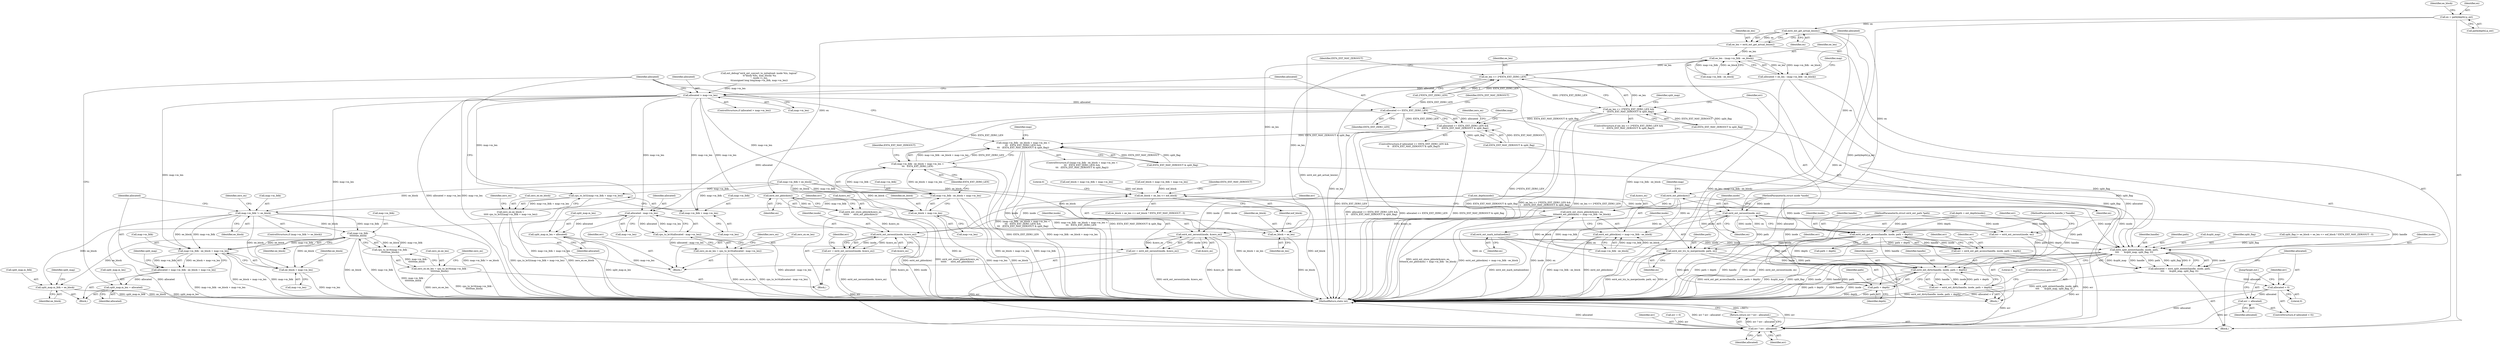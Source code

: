 digraph "0_linux_667eff35a1f56fa74ce98a0c7c29a40adc1ba4e3@array" {
"1000182" [label="(Call,ex = path[depth].p_ext)"];
"1000197" [label="(Call,ext4_ext_get_actual_len(ex))"];
"1000195" [label="(Call,ee_len = ext4_ext_get_actual_len(ex))"];
"1000201" [label="(Call,ee_len - (map->m_lblk - ee_block))"];
"1000199" [label="(Call,allocated = ee_len - (map->m_lblk - ee_block))"];
"1000284" [label="(Call,allocated > map->m_len)"];
"1000292" [label="(Call,allocated <= EXT4_EXT_ZERO_LEN)"];
"1000291" [label="(Call,allocated <= EXT4_EXT_ZERO_LEN &&\n\t\t    (EXT4_EXT_MAY_ZEROOUT & split_flag))"];
"1000355" [label="(Call,(map->m_lblk - ee_block + map->m_len <\n\t\t\t   EXT4_EXT_ZERO_LEN) &&\n\t\t\t   (EXT4_EXT_MAY_ZEROOUT & split_flag))"];
"1000316" [label="(Call,allocated - map->m_len)"];
"1000315" [label="(Call,cpu_to_le16(allocated - map->m_len))"];
"1000311" [label="(Call,zero_ex.ee_len = cpu_to_le16(allocated - map->m_len))"];
"1000348" [label="(Call,split_map.m_len = allocated)"];
"1000449" [label="(Call,err ? err : allocated)"];
"1000448" [label="(Return,return err ? err : allocated;)"];
"1000356" [label="(Call,map->m_lblk - ee_block + map->m_len <\n\t\t\t   EXT4_EXT_ZERO_LEN)"];
"1000303" [label="(Call,cpu_to_le32(map->m_lblk + map->m_len))"];
"1000299" [label="(Call,zero_ex.ee_block =\n\t\t\t\t\t cpu_to_le32(map->m_lblk + map->m_len))"];
"1000304" [label="(Call,map->m_lblk + map->m_len)"];
"1000357" [label="(Call,map->m_lblk - ee_block + map->m_len)"];
"1000372" [label="(Call,map->m_lblk != ee_block)"];
"1000390" [label="(Call,map->m_lblk -\n\t\t\t\t\t\t\tee_block)"];
"1000389" [label="(Call,cpu_to_le16(map->m_lblk -\n\t\t\t\t\t\t\tee_block))"];
"1000385" [label="(Call,zero_ex.ee_len = cpu_to_le16(map->m_lblk -\n\t\t\t\t\t\t\tee_block))"];
"1000411" [label="(Call,map->m_lblk - ee_block + map->m_len)"];
"1000409" [label="(Call,allocated = map->m_lblk - ee_block + map->m_len)"];
"1000425" [label="(Call,split_map.m_len = allocated)"];
"1000415" [label="(Call,ee_block + map->m_len)"];
"1000420" [label="(Call,split_map.m_lblk = ee_block)"];
"1000361" [label="(Call,ee_block + map->m_len)"];
"1000217" [label="(Call,ee_block + ee_len <= eof_block)"];
"1000218" [label="(Call,ee_block + ee_len)"];
"1000226" [label="(Call,ee_len <= 2*EXT4_EXT_ZERO_LEN)"];
"1000225" [label="(Call,ee_len <= 2*EXT4_EXT_ZERO_LEN &&\n\t    (EXT4_EXT_MAY_ZEROOUT & split_flag))"];
"1000237" [label="(Call,ext4_ext_zeroout(inode, ex))"];
"1000235" [label="(Call,err = ext4_ext_zeroout(inode, ex))"];
"1000245" [label="(Call,ext4_ext_get_access(handle, inode, path + depth))"];
"1000243" [label="(Call,err = ext4_ext_get_access(handle, inode, path + depth))"];
"1000256" [label="(Call,ext4_ext_try_to_merge(inode, path, ex))"];
"1000262" [label="(Call,ext4_ext_dirty(handle, inode, path + depth))"];
"1000260" [label="(Call,err = ext4_ext_dirty(handle, inode, path + depth))"];
"1000265" [label="(Call,path + depth)"];
"1000254" [label="(Call,ext4_ext_mark_initialized(ex))"];
"1000325" [label="(Call,ext4_ext_pblock(ex))"];
"1000321" [label="(Call,ext4_ext_store_pblock(&zero_ex,\n\t\t\t\text4_ext_pblock(ex) + map->m_lblk - ee_block))"];
"1000334" [label="(Call,ext4_ext_zeroout(inode, &zero_ex))"];
"1000332" [label="(Call,err = ext4_ext_zeroout(inode, &zero_ex))"];
"1000432" [label="(Call,ext4_split_extent(handle, inode, path,\n\t\t\t\t       &split_map, split_flag, 0))"];
"1000430" [label="(Call,allocated = ext4_split_extent(handle, inode, path,\n\t\t\t\t       &split_map, split_flag, 0))"];
"1000441" [label="(Call,allocated < 0)"];
"1000444" [label="(Call,err = allocated)"];
"1000324" [label="(Call,ext4_ext_pblock(ex) + map->m_lblk - ee_block)"];
"1000398" [label="(Call,ext4_ext_pblock(ex))"];
"1000395" [label="(Call,ext4_ext_store_pblock(&zero_ex,\n\t\t\t\t\t\t      ext4_ext_pblock(ex)))"];
"1000402" [label="(Call,ext4_ext_zeroout(inode, &zero_ex))"];
"1000400" [label="(Call,err = ext4_ext_zeroout(inode, &zero_ex))"];
"1000325" [label="(Call,ext4_ext_pblock(ex))"];
"1000441" [label="(Call,allocated < 0)"];
"1000411" [label="(Call,map->m_lblk - ee_block + map->m_len)"];
"1000298" [label="(Block,)"];
"1000448" [label="(Return,return err ? err : allocated;)"];
"1000362" [label="(Identifier,ee_block)"];
"1000221" [label="(Identifier,eof_block)"];
"1000227" [label="(Identifier,ee_len)"];
"1000239" [label="(Identifier,ex)"];
"1000303" [label="(Call,cpu_to_le32(map->m_lblk + map->m_len))"];
"1000317" [label="(Identifier,allocated)"];
"1000385" [label="(Call,zero_ex.ee_len = cpu_to_le16(map->m_lblk -\n\t\t\t\t\t\t\tee_block))"];
"1000420" [label="(Call,split_map.m_lblk = ee_block)"];
"1000368" [label="(Identifier,EXT4_EXT_MAY_ZEROOUT)"];
"1000322" [label="(Call,&zero_ex)"];
"1000415" [label="(Call,ee_block + map->m_len)"];
"1000235" [label="(Call,err = ext4_ext_zeroout(inode, ex))"];
"1000209" [label="(Call,map->m_lblk < ee_block)"];
"1000247" [label="(Identifier,inode)"];
"1000339" [label="(Identifier,err)"];
"1000404" [label="(Call,&zero_ex)"];
"1000389" [label="(Call,cpu_to_le16(map->m_lblk -\n\t\t\t\t\t\t\tee_block))"];
"1000182" [label="(Call,ex = path[depth].p_ext)"];
"1000255" [label="(Identifier,ex)"];
"1000190" [label="(Identifier,ee_block)"];
"1000218" [label="(Call,ee_block + ee_len)"];
"1000223" [label="(Literal,0)"];
"1000402" [label="(Call,ext4_ext_zeroout(inode, &zero_ex))"];
"1000445" [label="(Identifier,err)"];
"1000452" [label="(Identifier,allocated)"];
"1000294" [label="(Identifier,EXT4_EXT_ZERO_LEN)"];
"1000321" [label="(Call,ext4_ext_store_pblock(&zero_ex,\n\t\t\t\text4_ext_pblock(ex) + map->m_lblk - ee_block))"];
"1000284" [label="(Call,allocated > map->m_len)"];
"1000394" [label="(Identifier,ee_block)"];
"1000169" [label="(Call,eof_block = map->m_lblk + map->m_len)"];
"1000232" [label="(Identifier,EXT4_EXT_MAY_ZEROOUT)"];
"1000160" [label="(Call,eof_block < map->m_lblk + map->m_len)"];
"1000390" [label="(Call,map->m_lblk -\n\t\t\t\t\t\t\tee_block)"];
"1000263" [label="(Identifier,handle)"];
"1000217" [label="(Call,ee_block + ee_len <= eof_block)"];
"1000260" [label="(Call,err = ext4_ext_dirty(handle, inode, path + depth))"];
"1000315" [label="(Call,cpu_to_le16(allocated - map->m_len))"];
"1000285" [label="(Identifier,allocated)"];
"1000245" [label="(Call,ext4_ext_get_access(handle, inode, path + depth))"];
"1000396" [label="(Call,&zero_ex)"];
"1000262" [label="(Call,ext4_ext_dirty(handle, inode, path + depth))"];
"1000449" [label="(Call,err ? err : allocated)"];
"1000127" [label="(Call,ext_debug(\"ext4_ext_convert_to_initialized: inode %lu, logical\"\n \t\t\"block %llu, max_blocks %u\n\", inode->i_ino,\n\t\t(unsigned long long)map->m_lblk, map->m_len))"];
"1000196" [label="(Identifier,ee_len)"];
"1000261" [label="(Identifier,err)"];
"1000296" [label="(Identifier,EXT4_EXT_MAY_ZEROOUT)"];
"1000225" [label="(Call,ee_len <= 2*EXT4_EXT_ZERO_LEN &&\n\t    (EXT4_EXT_MAY_ZEROOUT & split_flag))"];
"1000376" [label="(Identifier,ee_block)"];
"1000295" [label="(Call,EXT4_EXT_MAY_ZEROOUT & split_flag)"];
"1000195" [label="(Call,ee_len = ext4_ext_get_actual_len(ex))"];
"1000318" [label="(Call,map->m_len)"];
"1000403" [label="(Identifier,inode)"];
"1000237" [label="(Call,ext4_ext_zeroout(inode, ex))"];
"1000359" [label="(Identifier,map)"];
"1000354" [label="(ControlStructure,if ((map->m_lblk - ee_block + map->m_len <\n\t\t\t   EXT4_EXT_ZERO_LEN) &&\n\t\t\t   (EXT4_EXT_MAY_ZEROOUT & split_flag)))"];
"1000203" [label="(Call,map->m_lblk - ee_block)"];
"1000421" [label="(Call,split_map.m_lblk)"];
"1000334" [label="(Call,ext4_ext_zeroout(inode, &zero_ex))"];
"1000377" [label="(Block,)"];
"1000444" [label="(Call,err = allocated)"];
"1000264" [label="(Identifier,inode)"];
"1000256" [label="(Call,ext4_ext_try_to_merge(inode, path, ex))"];
"1000236" [label="(Identifier,err)"];
"1000436" [label="(Call,&split_map)"];
"1000349" [label="(Call,split_map.m_len)"];
"1000202" [label="(Identifier,ee_len)"];
"1000373" [label="(Call,map->m_lblk)"];
"1000109" [label="(MethodParameterIn,struct ext4_ext_path *path)"];
"1000438" [label="(Identifier,split_flag)"];
"1000450" [label="(Identifier,err)"];
"1000258" [label="(Identifier,path)"];
"1000180" [label="(Call,ext_depth(inode))"];
"1000201" [label="(Call,ee_len - (map->m_lblk - ee_block))"];
"1000380" [label="(Identifier,zero_ex)"];
"1000268" [label="(ControlStructure,goto out;)"];
"1000214" [label="(Call,split_flag |= ee_block + ee_len <= eof_block ? EXT4_EXT_MAY_ZEROOUT : 0)"];
"1000366" [label="(Identifier,EXT4_EXT_ZERO_LEN)"];
"1000228" [label="(Call,2*EXT4_EXT_ZERO_LEN)"];
"1000219" [label="(Identifier,ee_block)"];
"1000312" [label="(Call,zero_ex.ee_len)"];
"1000422" [label="(Identifier,split_map)"];
"1000290" [label="(ControlStructure,if (allocated <= EXT4_EXT_ZERO_LEN &&\n\t\t    (EXT4_EXT_MAY_ZEROOUT & split_flag)))"];
"1000283" [label="(ControlStructure,if (allocated > map->m_len))"];
"1000374" [label="(Identifier,map)"];
"1000332" [label="(Call,err = ext4_ext_zeroout(inode, &zero_ex))"];
"1000316" [label="(Call,allocated - map->m_len)"];
"1000252" [label="(Identifier,err)"];
"1000442" [label="(Identifier,allocated)"];
"1000243" [label="(Call,err = ext4_ext_get_access(handle, inode, path + depth))"];
"1000431" [label="(Identifier,allocated)"];
"1000311" [label="(Call,zero_ex.ee_len = cpu_to_le16(allocated - map->m_len))"];
"1000246" [label="(Identifier,handle)"];
"1000120" [label="(Call,err = 0)"];
"1000391" [label="(Call,map->m_lblk)"];
"1000248" [label="(Call,path + depth)"];
"1000326" [label="(Identifier,ex)"];
"1000305" [label="(Call,map->m_lblk)"];
"1000198" [label="(Identifier,ex)"];
"1000432" [label="(Call,ext4_split_extent(handle, inode, path,\n\t\t\t\t       &split_map, split_flag, 0))"];
"1000361" [label="(Call,ee_block + map->m_len)"];
"1000231" [label="(Call,EXT4_EXT_MAY_ZEROOUT & split_flag)"];
"1000424" [label="(Identifier,ee_block)"];
"1000110" [label="(Block,)"];
"1000301" [label="(Identifier,zero_ex)"];
"1000327" [label="(Call,map->m_lblk - ee_block)"];
"1000426" [label="(Call,split_map.m_len)"];
"1000259" [label="(Identifier,ex)"];
"1000238" [label="(Identifier,inode)"];
"1000336" [label="(Call,&zero_ex)"];
"1000372" [label="(Call,map->m_lblk != ee_block)"];
"1000427" [label="(Identifier,split_map)"];
"1000440" [label="(ControlStructure,if (allocated < 0))"];
"1000434" [label="(Identifier,inode)"];
"1000398" [label="(Call,ext4_ext_pblock(ex))"];
"1000183" [label="(Identifier,ex)"];
"1000352" [label="(Identifier,allocated)"];
"1000451" [label="(Identifier,err)"];
"1000386" [label="(Call,zero_ex.ee_len)"];
"1000397" [label="(Identifier,zero_ex)"];
"1000370" [label="(Block,)"];
"1000257" [label="(Identifier,inode)"];
"1000267" [label="(Identifier,depth)"];
"1000447" [label="(JumpTarget,out:)"];
"1000299" [label="(Call,zero_ex.ee_block =\n\t\t\t\t\t cpu_to_le32(map->m_lblk + map->m_len))"];
"1000300" [label="(Call,zero_ex.ee_block)"];
"1000323" [label="(Identifier,zero_ex)"];
"1000211" [label="(Identifier,map)"];
"1000453" [label="(MethodReturn,static int)"];
"1000106" [label="(MethodParameterIn,handle_t *handle)"];
"1000401" [label="(Identifier,err)"];
"1000241" [label="(Identifier,err)"];
"1000271" [label="(Identifier,split_map)"];
"1000410" [label="(Identifier,allocated)"];
"1000266" [label="(Identifier,path)"];
"1000292" [label="(Call,allocated <= EXT4_EXT_ZERO_LEN)"];
"1000286" [label="(Call,map->m_len)"];
"1000184" [label="(Call,path[depth].p_ext)"];
"1000429" [label="(Identifier,allocated)"];
"1000333" [label="(Identifier,err)"];
"1000329" [label="(Identifier,map)"];
"1000224" [label="(ControlStructure,if (ee_len <= 2*EXT4_EXT_ZERO_LEN &&\n\t    (EXT4_EXT_MAY_ZEROOUT & split_flag)))"];
"1000443" [label="(Literal,0)"];
"1000226" [label="(Call,ee_len <= 2*EXT4_EXT_ZERO_LEN)"];
"1000355" [label="(Call,(map->m_lblk - ee_block + map->m_len <\n\t\t\t   EXT4_EXT_ZERO_LEN) &&\n\t\t\t   (EXT4_EXT_MAY_ZEROOUT & split_flag))"];
"1000367" [label="(Call,EXT4_EXT_MAY_ZEROOUT & split_flag)"];
"1000304" [label="(Call,map->m_lblk + map->m_len)"];
"1000216" [label="(Call,ee_block + ee_len <= eof_block ? EXT4_EXT_MAY_ZEROOUT : 0)"];
"1000425" [label="(Call,split_map.m_len = allocated)"];
"1000107" [label="(MethodParameterIn,struct inode *inode)"];
"1000439" [label="(Literal,0)"];
"1000433" [label="(Identifier,handle)"];
"1000178" [label="(Call,depth = ext_depth(inode))"];
"1000199" [label="(Call,allocated = ee_len - (map->m_lblk - ee_block))"];
"1000358" [label="(Call,map->m_lblk)"];
"1000357" [label="(Call,map->m_lblk - ee_block + map->m_len)"];
"1000356" [label="(Call,map->m_lblk - ee_block + map->m_len <\n\t\t\t   EXT4_EXT_ZERO_LEN)"];
"1000446" [label="(Identifier,allocated)"];
"1000399" [label="(Identifier,ex)"];
"1000234" [label="(Block,)"];
"1000417" [label="(Call,map->m_len)"];
"1000409" [label="(Call,allocated = map->m_lblk - ee_block + map->m_len)"];
"1000200" [label="(Identifier,allocated)"];
"1000313" [label="(Identifier,zero_ex)"];
"1000220" [label="(Identifier,ee_len)"];
"1000430" [label="(Call,allocated = ext4_split_extent(handle, inode, path,\n\t\t\t\t       &split_map, split_flag, 0))"];
"1000293" [label="(Identifier,allocated)"];
"1000371" [label="(ControlStructure,if (map->m_lblk != ee_block))"];
"1000291" [label="(Call,allocated <= EXT4_EXT_ZERO_LEN &&\n\t\t    (EXT4_EXT_MAY_ZEROOUT & split_flag))"];
"1000416" [label="(Identifier,ee_block)"];
"1000244" [label="(Identifier,err)"];
"1000412" [label="(Call,map->m_lblk)"];
"1000197" [label="(Call,ext4_ext_get_actual_len(ex))"];
"1000363" [label="(Call,map->m_len)"];
"1000222" [label="(Identifier,EXT4_EXT_MAY_ZEROOUT)"];
"1000395" [label="(Call,ext4_ext_store_pblock(&zero_ex,\n\t\t\t\t\t\t      ext4_ext_pblock(ex)))"];
"1000435" [label="(Identifier,path)"];
"1000400" [label="(Call,err = ext4_ext_zeroout(inode, &zero_ex))"];
"1000407" [label="(Identifier,err)"];
"1000254" [label="(Call,ext4_ext_mark_initialized(ex))"];
"1000265" [label="(Call,path + depth)"];
"1000324" [label="(Call,ext4_ext_pblock(ex) + map->m_lblk - ee_block)"];
"1000308" [label="(Call,map->m_len)"];
"1000335" [label="(Identifier,inode)"];
"1000348" [label="(Call,split_map.m_len = allocated)"];
"1000182" -> "1000110"  [label="AST: "];
"1000182" -> "1000184"  [label="CFG: "];
"1000183" -> "1000182"  [label="AST: "];
"1000184" -> "1000182"  [label="AST: "];
"1000190" -> "1000182"  [label="CFG: "];
"1000182" -> "1000453"  [label="DDG: path[depth].p_ext"];
"1000182" -> "1000197"  [label="DDG: ex"];
"1000197" -> "1000195"  [label="AST: "];
"1000197" -> "1000198"  [label="CFG: "];
"1000198" -> "1000197"  [label="AST: "];
"1000195" -> "1000197"  [label="CFG: "];
"1000197" -> "1000453"  [label="DDG: ex"];
"1000197" -> "1000195"  [label="DDG: ex"];
"1000197" -> "1000237"  [label="DDG: ex"];
"1000197" -> "1000325"  [label="DDG: ex"];
"1000197" -> "1000398"  [label="DDG: ex"];
"1000195" -> "1000110"  [label="AST: "];
"1000196" -> "1000195"  [label="AST: "];
"1000200" -> "1000195"  [label="CFG: "];
"1000195" -> "1000453"  [label="DDG: ext4_ext_get_actual_len(ex)"];
"1000195" -> "1000201"  [label="DDG: ee_len"];
"1000201" -> "1000199"  [label="AST: "];
"1000201" -> "1000203"  [label="CFG: "];
"1000202" -> "1000201"  [label="AST: "];
"1000203" -> "1000201"  [label="AST: "];
"1000199" -> "1000201"  [label="CFG: "];
"1000201" -> "1000453"  [label="DDG: map->m_lblk - ee_block"];
"1000201" -> "1000199"  [label="DDG: ee_len"];
"1000201" -> "1000199"  [label="DDG: map->m_lblk - ee_block"];
"1000203" -> "1000201"  [label="DDG: map->m_lblk"];
"1000203" -> "1000201"  [label="DDG: ee_block"];
"1000201" -> "1000217"  [label="DDG: ee_len"];
"1000201" -> "1000218"  [label="DDG: ee_len"];
"1000201" -> "1000226"  [label="DDG: ee_len"];
"1000199" -> "1000110"  [label="AST: "];
"1000200" -> "1000199"  [label="AST: "];
"1000211" -> "1000199"  [label="CFG: "];
"1000199" -> "1000453"  [label="DDG: ee_len - (map->m_lblk - ee_block)"];
"1000199" -> "1000284"  [label="DDG: allocated"];
"1000199" -> "1000449"  [label="DDG: allocated"];
"1000284" -> "1000283"  [label="AST: "];
"1000284" -> "1000286"  [label="CFG: "];
"1000285" -> "1000284"  [label="AST: "];
"1000286" -> "1000284"  [label="AST: "];
"1000293" -> "1000284"  [label="CFG: "];
"1000431" -> "1000284"  [label="CFG: "];
"1000284" -> "1000453"  [label="DDG: map->m_len"];
"1000284" -> "1000453"  [label="DDG: allocated > map->m_len"];
"1000127" -> "1000284"  [label="DDG: map->m_len"];
"1000284" -> "1000292"  [label="DDG: allocated"];
"1000284" -> "1000303"  [label="DDG: map->m_len"];
"1000284" -> "1000304"  [label="DDG: map->m_len"];
"1000284" -> "1000316"  [label="DDG: map->m_len"];
"1000284" -> "1000357"  [label="DDG: map->m_len"];
"1000284" -> "1000361"  [label="DDG: map->m_len"];
"1000284" -> "1000411"  [label="DDG: map->m_len"];
"1000284" -> "1000415"  [label="DDG: map->m_len"];
"1000292" -> "1000291"  [label="AST: "];
"1000292" -> "1000294"  [label="CFG: "];
"1000293" -> "1000292"  [label="AST: "];
"1000294" -> "1000292"  [label="AST: "];
"1000296" -> "1000292"  [label="CFG: "];
"1000291" -> "1000292"  [label="CFG: "];
"1000292" -> "1000453"  [label="DDG: EXT4_EXT_ZERO_LEN"];
"1000292" -> "1000291"  [label="DDG: allocated"];
"1000292" -> "1000291"  [label="DDG: EXT4_EXT_ZERO_LEN"];
"1000228" -> "1000292"  [label="DDG: EXT4_EXT_ZERO_LEN"];
"1000292" -> "1000316"  [label="DDG: allocated"];
"1000292" -> "1000356"  [label="DDG: EXT4_EXT_ZERO_LEN"];
"1000292" -> "1000449"  [label="DDG: allocated"];
"1000291" -> "1000290"  [label="AST: "];
"1000291" -> "1000295"  [label="CFG: "];
"1000295" -> "1000291"  [label="AST: "];
"1000301" -> "1000291"  [label="CFG: "];
"1000359" -> "1000291"  [label="CFG: "];
"1000291" -> "1000453"  [label="DDG: allocated <= EXT4_EXT_ZERO_LEN &&\n\t\t    (EXT4_EXT_MAY_ZEROOUT & split_flag)"];
"1000291" -> "1000453"  [label="DDG: allocated <= EXT4_EXT_ZERO_LEN"];
"1000291" -> "1000453"  [label="DDG: EXT4_EXT_MAY_ZEROOUT & split_flag"];
"1000295" -> "1000291"  [label="DDG: EXT4_EXT_MAY_ZEROOUT"];
"1000295" -> "1000291"  [label="DDG: split_flag"];
"1000225" -> "1000291"  [label="DDG: EXT4_EXT_MAY_ZEROOUT & split_flag"];
"1000291" -> "1000355"  [label="DDG: EXT4_EXT_MAY_ZEROOUT & split_flag"];
"1000355" -> "1000354"  [label="AST: "];
"1000355" -> "1000356"  [label="CFG: "];
"1000355" -> "1000367"  [label="CFG: "];
"1000356" -> "1000355"  [label="AST: "];
"1000367" -> "1000355"  [label="AST: "];
"1000374" -> "1000355"  [label="CFG: "];
"1000431" -> "1000355"  [label="CFG: "];
"1000355" -> "1000453"  [label="DDG: map->m_lblk - ee_block + map->m_len <\n\t\t\t   EXT4_EXT_ZERO_LEN"];
"1000355" -> "1000453"  [label="DDG: EXT4_EXT_MAY_ZEROOUT & split_flag"];
"1000355" -> "1000453"  [label="DDG: (map->m_lblk - ee_block + map->m_len <\n\t\t\t   EXT4_EXT_ZERO_LEN) &&\n\t\t\t   (EXT4_EXT_MAY_ZEROOUT & split_flag)"];
"1000356" -> "1000355"  [label="DDG: map->m_lblk - ee_block + map->m_len"];
"1000356" -> "1000355"  [label="DDG: EXT4_EXT_ZERO_LEN"];
"1000367" -> "1000355"  [label="DDG: EXT4_EXT_MAY_ZEROOUT"];
"1000367" -> "1000355"  [label="DDG: split_flag"];
"1000316" -> "1000315"  [label="AST: "];
"1000316" -> "1000318"  [label="CFG: "];
"1000317" -> "1000316"  [label="AST: "];
"1000318" -> "1000316"  [label="AST: "];
"1000315" -> "1000316"  [label="CFG: "];
"1000316" -> "1000453"  [label="DDG: map->m_len"];
"1000316" -> "1000315"  [label="DDG: allocated"];
"1000316" -> "1000315"  [label="DDG: map->m_len"];
"1000316" -> "1000348"  [label="DDG: allocated"];
"1000316" -> "1000449"  [label="DDG: allocated"];
"1000315" -> "1000311"  [label="AST: "];
"1000311" -> "1000315"  [label="CFG: "];
"1000315" -> "1000453"  [label="DDG: allocated - map->m_len"];
"1000315" -> "1000311"  [label="DDG: allocated - map->m_len"];
"1000311" -> "1000298"  [label="AST: "];
"1000312" -> "1000311"  [label="AST: "];
"1000323" -> "1000311"  [label="CFG: "];
"1000311" -> "1000453"  [label="DDG: zero_ex.ee_len"];
"1000311" -> "1000453"  [label="DDG: cpu_to_le16(allocated - map->m_len)"];
"1000348" -> "1000298"  [label="AST: "];
"1000348" -> "1000352"  [label="CFG: "];
"1000349" -> "1000348"  [label="AST: "];
"1000352" -> "1000348"  [label="AST: "];
"1000431" -> "1000348"  [label="CFG: "];
"1000348" -> "1000453"  [label="DDG: split_map.m_len"];
"1000449" -> "1000448"  [label="AST: "];
"1000449" -> "1000451"  [label="CFG: "];
"1000449" -> "1000452"  [label="CFG: "];
"1000450" -> "1000449"  [label="AST: "];
"1000451" -> "1000449"  [label="AST: "];
"1000452" -> "1000449"  [label="AST: "];
"1000448" -> "1000449"  [label="CFG: "];
"1000449" -> "1000453"  [label="DDG: err"];
"1000449" -> "1000453"  [label="DDG: allocated"];
"1000449" -> "1000453"  [label="DDG: err ? err : allocated"];
"1000449" -> "1000448"  [label="DDG: err ? err : allocated"];
"1000332" -> "1000449"  [label="DDG: err"];
"1000235" -> "1000449"  [label="DDG: err"];
"1000400" -> "1000449"  [label="DDG: err"];
"1000120" -> "1000449"  [label="DDG: err"];
"1000444" -> "1000449"  [label="DDG: err"];
"1000243" -> "1000449"  [label="DDG: err"];
"1000260" -> "1000449"  [label="DDG: err"];
"1000441" -> "1000449"  [label="DDG: allocated"];
"1000448" -> "1000110"  [label="AST: "];
"1000453" -> "1000448"  [label="CFG: "];
"1000448" -> "1000453"  [label="DDG: <RET>"];
"1000356" -> "1000366"  [label="CFG: "];
"1000357" -> "1000356"  [label="AST: "];
"1000366" -> "1000356"  [label="AST: "];
"1000368" -> "1000356"  [label="CFG: "];
"1000356" -> "1000453"  [label="DDG: map->m_lblk - ee_block + map->m_len"];
"1000356" -> "1000453"  [label="DDG: EXT4_EXT_ZERO_LEN"];
"1000357" -> "1000356"  [label="DDG: map->m_lblk"];
"1000357" -> "1000356"  [label="DDG: ee_block + map->m_len"];
"1000303" -> "1000299"  [label="AST: "];
"1000303" -> "1000304"  [label="CFG: "];
"1000304" -> "1000303"  [label="AST: "];
"1000299" -> "1000303"  [label="CFG: "];
"1000303" -> "1000453"  [label="DDG: map->m_lblk + map->m_len"];
"1000303" -> "1000299"  [label="DDG: map->m_lblk + map->m_len"];
"1000209" -> "1000303"  [label="DDG: map->m_lblk"];
"1000299" -> "1000298"  [label="AST: "];
"1000300" -> "1000299"  [label="AST: "];
"1000313" -> "1000299"  [label="CFG: "];
"1000299" -> "1000453"  [label="DDG: cpu_to_le32(map->m_lblk + map->m_len)"];
"1000299" -> "1000453"  [label="DDG: zero_ex.ee_block"];
"1000304" -> "1000308"  [label="CFG: "];
"1000305" -> "1000304"  [label="AST: "];
"1000308" -> "1000304"  [label="AST: "];
"1000209" -> "1000304"  [label="DDG: map->m_lblk"];
"1000357" -> "1000361"  [label="CFG: "];
"1000358" -> "1000357"  [label="AST: "];
"1000361" -> "1000357"  [label="AST: "];
"1000366" -> "1000357"  [label="CFG: "];
"1000357" -> "1000453"  [label="DDG: ee_block + map->m_len"];
"1000357" -> "1000453"  [label="DDG: map->m_lblk"];
"1000209" -> "1000357"  [label="DDG: map->m_lblk"];
"1000209" -> "1000357"  [label="DDG: ee_block"];
"1000357" -> "1000372"  [label="DDG: map->m_lblk"];
"1000372" -> "1000371"  [label="AST: "];
"1000372" -> "1000376"  [label="CFG: "];
"1000373" -> "1000372"  [label="AST: "];
"1000376" -> "1000372"  [label="AST: "];
"1000380" -> "1000372"  [label="CFG: "];
"1000410" -> "1000372"  [label="CFG: "];
"1000372" -> "1000453"  [label="DDG: map->m_lblk != ee_block"];
"1000209" -> "1000372"  [label="DDG: ee_block"];
"1000372" -> "1000390"  [label="DDG: map->m_lblk"];
"1000372" -> "1000390"  [label="DDG: ee_block"];
"1000372" -> "1000411"  [label="DDG: map->m_lblk"];
"1000372" -> "1000411"  [label="DDG: ee_block"];
"1000372" -> "1000415"  [label="DDG: ee_block"];
"1000372" -> "1000420"  [label="DDG: ee_block"];
"1000390" -> "1000389"  [label="AST: "];
"1000390" -> "1000394"  [label="CFG: "];
"1000391" -> "1000390"  [label="AST: "];
"1000394" -> "1000390"  [label="AST: "];
"1000389" -> "1000390"  [label="CFG: "];
"1000390" -> "1000453"  [label="DDG: ee_block"];
"1000390" -> "1000453"  [label="DDG: map->m_lblk"];
"1000390" -> "1000389"  [label="DDG: map->m_lblk"];
"1000390" -> "1000389"  [label="DDG: ee_block"];
"1000390" -> "1000411"  [label="DDG: map->m_lblk"];
"1000390" -> "1000411"  [label="DDG: ee_block"];
"1000390" -> "1000415"  [label="DDG: ee_block"];
"1000390" -> "1000420"  [label="DDG: ee_block"];
"1000389" -> "1000385"  [label="AST: "];
"1000385" -> "1000389"  [label="CFG: "];
"1000389" -> "1000453"  [label="DDG: map->m_lblk -\n\t\t\t\t\t\t\tee_block"];
"1000389" -> "1000385"  [label="DDG: map->m_lblk -\n\t\t\t\t\t\t\tee_block"];
"1000385" -> "1000377"  [label="AST: "];
"1000386" -> "1000385"  [label="AST: "];
"1000397" -> "1000385"  [label="CFG: "];
"1000385" -> "1000453"  [label="DDG: cpu_to_le16(map->m_lblk -\n\t\t\t\t\t\t\tee_block)"];
"1000385" -> "1000453"  [label="DDG: zero_ex.ee_len"];
"1000411" -> "1000409"  [label="AST: "];
"1000411" -> "1000415"  [label="CFG: "];
"1000412" -> "1000411"  [label="AST: "];
"1000415" -> "1000411"  [label="AST: "];
"1000409" -> "1000411"  [label="CFG: "];
"1000411" -> "1000453"  [label="DDG: map->m_lblk"];
"1000411" -> "1000453"  [label="DDG: ee_block + map->m_len"];
"1000411" -> "1000409"  [label="DDG: map->m_lblk"];
"1000411" -> "1000409"  [label="DDG: ee_block + map->m_len"];
"1000409" -> "1000370"  [label="AST: "];
"1000410" -> "1000409"  [label="AST: "];
"1000422" -> "1000409"  [label="CFG: "];
"1000409" -> "1000453"  [label="DDG: map->m_lblk - ee_block + map->m_len"];
"1000409" -> "1000425"  [label="DDG: allocated"];
"1000425" -> "1000370"  [label="AST: "];
"1000425" -> "1000429"  [label="CFG: "];
"1000426" -> "1000425"  [label="AST: "];
"1000429" -> "1000425"  [label="AST: "];
"1000431" -> "1000425"  [label="CFG: "];
"1000425" -> "1000453"  [label="DDG: split_map.m_len"];
"1000415" -> "1000417"  [label="CFG: "];
"1000416" -> "1000415"  [label="AST: "];
"1000417" -> "1000415"  [label="AST: "];
"1000415" -> "1000453"  [label="DDG: map->m_len"];
"1000420" -> "1000370"  [label="AST: "];
"1000420" -> "1000424"  [label="CFG: "];
"1000421" -> "1000420"  [label="AST: "];
"1000424" -> "1000420"  [label="AST: "];
"1000427" -> "1000420"  [label="CFG: "];
"1000420" -> "1000453"  [label="DDG: ee_block"];
"1000420" -> "1000453"  [label="DDG: split_map.m_lblk"];
"1000361" -> "1000363"  [label="CFG: "];
"1000362" -> "1000361"  [label="AST: "];
"1000363" -> "1000361"  [label="AST: "];
"1000361" -> "1000453"  [label="DDG: ee_block"];
"1000361" -> "1000453"  [label="DDG: map->m_len"];
"1000209" -> "1000361"  [label="DDG: ee_block"];
"1000217" -> "1000216"  [label="AST: "];
"1000217" -> "1000221"  [label="CFG: "];
"1000218" -> "1000217"  [label="AST: "];
"1000221" -> "1000217"  [label="AST: "];
"1000222" -> "1000217"  [label="CFG: "];
"1000223" -> "1000217"  [label="CFG: "];
"1000217" -> "1000453"  [label="DDG: eof_block"];
"1000217" -> "1000453"  [label="DDG: ee_block + ee_len"];
"1000209" -> "1000217"  [label="DDG: ee_block"];
"1000169" -> "1000217"  [label="DDG: eof_block"];
"1000160" -> "1000217"  [label="DDG: eof_block"];
"1000218" -> "1000220"  [label="CFG: "];
"1000219" -> "1000218"  [label="AST: "];
"1000220" -> "1000218"  [label="AST: "];
"1000221" -> "1000218"  [label="CFG: "];
"1000218" -> "1000453"  [label="DDG: ee_block"];
"1000209" -> "1000218"  [label="DDG: ee_block"];
"1000226" -> "1000225"  [label="AST: "];
"1000226" -> "1000228"  [label="CFG: "];
"1000227" -> "1000226"  [label="AST: "];
"1000228" -> "1000226"  [label="AST: "];
"1000232" -> "1000226"  [label="CFG: "];
"1000225" -> "1000226"  [label="CFG: "];
"1000226" -> "1000453"  [label="DDG: ee_len"];
"1000226" -> "1000453"  [label="DDG: 2*EXT4_EXT_ZERO_LEN"];
"1000226" -> "1000225"  [label="DDG: ee_len"];
"1000226" -> "1000225"  [label="DDG: 2*EXT4_EXT_ZERO_LEN"];
"1000228" -> "1000226"  [label="DDG: 2"];
"1000228" -> "1000226"  [label="DDG: EXT4_EXT_ZERO_LEN"];
"1000225" -> "1000224"  [label="AST: "];
"1000225" -> "1000231"  [label="CFG: "];
"1000231" -> "1000225"  [label="AST: "];
"1000236" -> "1000225"  [label="CFG: "];
"1000271" -> "1000225"  [label="CFG: "];
"1000225" -> "1000453"  [label="DDG: ee_len <= 2*EXT4_EXT_ZERO_LEN &&\n\t    (EXT4_EXT_MAY_ZEROOUT & split_flag)"];
"1000225" -> "1000453"  [label="DDG: ee_len <= 2*EXT4_EXT_ZERO_LEN"];
"1000225" -> "1000453"  [label="DDG: EXT4_EXT_MAY_ZEROOUT & split_flag"];
"1000231" -> "1000225"  [label="DDG: EXT4_EXT_MAY_ZEROOUT"];
"1000231" -> "1000225"  [label="DDG: split_flag"];
"1000237" -> "1000235"  [label="AST: "];
"1000237" -> "1000239"  [label="CFG: "];
"1000238" -> "1000237"  [label="AST: "];
"1000239" -> "1000237"  [label="AST: "];
"1000235" -> "1000237"  [label="CFG: "];
"1000237" -> "1000453"  [label="DDG: ex"];
"1000237" -> "1000453"  [label="DDG: inode"];
"1000237" -> "1000235"  [label="DDG: inode"];
"1000237" -> "1000235"  [label="DDG: ex"];
"1000180" -> "1000237"  [label="DDG: inode"];
"1000107" -> "1000237"  [label="DDG: inode"];
"1000237" -> "1000245"  [label="DDG: inode"];
"1000237" -> "1000254"  [label="DDG: ex"];
"1000235" -> "1000234"  [label="AST: "];
"1000236" -> "1000235"  [label="AST: "];
"1000241" -> "1000235"  [label="CFG: "];
"1000235" -> "1000453"  [label="DDG: ext4_ext_zeroout(inode, ex)"];
"1000245" -> "1000243"  [label="AST: "];
"1000245" -> "1000248"  [label="CFG: "];
"1000246" -> "1000245"  [label="AST: "];
"1000247" -> "1000245"  [label="AST: "];
"1000248" -> "1000245"  [label="AST: "];
"1000243" -> "1000245"  [label="CFG: "];
"1000245" -> "1000453"  [label="DDG: path + depth"];
"1000245" -> "1000453"  [label="DDG: handle"];
"1000245" -> "1000453"  [label="DDG: inode"];
"1000245" -> "1000243"  [label="DDG: handle"];
"1000245" -> "1000243"  [label="DDG: inode"];
"1000245" -> "1000243"  [label="DDG: path + depth"];
"1000106" -> "1000245"  [label="DDG: handle"];
"1000107" -> "1000245"  [label="DDG: inode"];
"1000109" -> "1000245"  [label="DDG: path"];
"1000178" -> "1000245"  [label="DDG: depth"];
"1000245" -> "1000256"  [label="DDG: inode"];
"1000245" -> "1000262"  [label="DDG: handle"];
"1000243" -> "1000234"  [label="AST: "];
"1000244" -> "1000243"  [label="AST: "];
"1000252" -> "1000243"  [label="CFG: "];
"1000243" -> "1000453"  [label="DDG: ext4_ext_get_access(handle, inode, path + depth)"];
"1000256" -> "1000234"  [label="AST: "];
"1000256" -> "1000259"  [label="CFG: "];
"1000257" -> "1000256"  [label="AST: "];
"1000258" -> "1000256"  [label="AST: "];
"1000259" -> "1000256"  [label="AST: "];
"1000261" -> "1000256"  [label="CFG: "];
"1000256" -> "1000453"  [label="DDG: ex"];
"1000256" -> "1000453"  [label="DDG: ext4_ext_try_to_merge(inode, path, ex)"];
"1000107" -> "1000256"  [label="DDG: inode"];
"1000109" -> "1000256"  [label="DDG: path"];
"1000254" -> "1000256"  [label="DDG: ex"];
"1000256" -> "1000262"  [label="DDG: inode"];
"1000256" -> "1000262"  [label="DDG: path"];
"1000256" -> "1000265"  [label="DDG: path"];
"1000262" -> "1000260"  [label="AST: "];
"1000262" -> "1000265"  [label="CFG: "];
"1000263" -> "1000262"  [label="AST: "];
"1000264" -> "1000262"  [label="AST: "];
"1000265" -> "1000262"  [label="AST: "];
"1000260" -> "1000262"  [label="CFG: "];
"1000262" -> "1000453"  [label="DDG: path + depth"];
"1000262" -> "1000453"  [label="DDG: handle"];
"1000262" -> "1000453"  [label="DDG: inode"];
"1000262" -> "1000260"  [label="DDG: handle"];
"1000262" -> "1000260"  [label="DDG: inode"];
"1000262" -> "1000260"  [label="DDG: path + depth"];
"1000106" -> "1000262"  [label="DDG: handle"];
"1000107" -> "1000262"  [label="DDG: inode"];
"1000109" -> "1000262"  [label="DDG: path"];
"1000178" -> "1000262"  [label="DDG: depth"];
"1000260" -> "1000234"  [label="AST: "];
"1000261" -> "1000260"  [label="AST: "];
"1000268" -> "1000260"  [label="CFG: "];
"1000260" -> "1000453"  [label="DDG: ext4_ext_dirty(handle, inode, path + depth)"];
"1000265" -> "1000267"  [label="CFG: "];
"1000266" -> "1000265"  [label="AST: "];
"1000267" -> "1000265"  [label="AST: "];
"1000265" -> "1000453"  [label="DDG: depth"];
"1000265" -> "1000453"  [label="DDG: path"];
"1000109" -> "1000265"  [label="DDG: path"];
"1000178" -> "1000265"  [label="DDG: depth"];
"1000254" -> "1000234"  [label="AST: "];
"1000254" -> "1000255"  [label="CFG: "];
"1000255" -> "1000254"  [label="AST: "];
"1000257" -> "1000254"  [label="CFG: "];
"1000254" -> "1000453"  [label="DDG: ext4_ext_mark_initialized(ex)"];
"1000325" -> "1000324"  [label="AST: "];
"1000325" -> "1000326"  [label="CFG: "];
"1000326" -> "1000325"  [label="AST: "];
"1000329" -> "1000325"  [label="CFG: "];
"1000325" -> "1000453"  [label="DDG: ex"];
"1000325" -> "1000321"  [label="DDG: ex"];
"1000325" -> "1000324"  [label="DDG: ex"];
"1000321" -> "1000298"  [label="AST: "];
"1000321" -> "1000324"  [label="CFG: "];
"1000322" -> "1000321"  [label="AST: "];
"1000324" -> "1000321"  [label="AST: "];
"1000333" -> "1000321"  [label="CFG: "];
"1000321" -> "1000453"  [label="DDG: ext4_ext_pblock(ex) + map->m_lblk - ee_block"];
"1000321" -> "1000453"  [label="DDG: ext4_ext_store_pblock(&zero_ex,\n\t\t\t\text4_ext_pblock(ex) + map->m_lblk - ee_block)"];
"1000327" -> "1000321"  [label="DDG: map->m_lblk"];
"1000327" -> "1000321"  [label="DDG: ee_block"];
"1000321" -> "1000334"  [label="DDG: &zero_ex"];
"1000334" -> "1000332"  [label="AST: "];
"1000334" -> "1000336"  [label="CFG: "];
"1000335" -> "1000334"  [label="AST: "];
"1000336" -> "1000334"  [label="AST: "];
"1000332" -> "1000334"  [label="CFG: "];
"1000334" -> "1000453"  [label="DDG: &zero_ex"];
"1000334" -> "1000453"  [label="DDG: inode"];
"1000334" -> "1000332"  [label="DDG: inode"];
"1000334" -> "1000332"  [label="DDG: &zero_ex"];
"1000180" -> "1000334"  [label="DDG: inode"];
"1000107" -> "1000334"  [label="DDG: inode"];
"1000334" -> "1000432"  [label="DDG: inode"];
"1000332" -> "1000298"  [label="AST: "];
"1000333" -> "1000332"  [label="AST: "];
"1000339" -> "1000332"  [label="CFG: "];
"1000332" -> "1000453"  [label="DDG: ext4_ext_zeroout(inode, &zero_ex)"];
"1000432" -> "1000430"  [label="AST: "];
"1000432" -> "1000439"  [label="CFG: "];
"1000433" -> "1000432"  [label="AST: "];
"1000434" -> "1000432"  [label="AST: "];
"1000435" -> "1000432"  [label="AST: "];
"1000436" -> "1000432"  [label="AST: "];
"1000438" -> "1000432"  [label="AST: "];
"1000439" -> "1000432"  [label="AST: "];
"1000430" -> "1000432"  [label="CFG: "];
"1000432" -> "1000453"  [label="DDG: &split_map"];
"1000432" -> "1000453"  [label="DDG: split_flag"];
"1000432" -> "1000453"  [label="DDG: inode"];
"1000432" -> "1000453"  [label="DDG: handle"];
"1000432" -> "1000453"  [label="DDG: path"];
"1000432" -> "1000430"  [label="DDG: inode"];
"1000432" -> "1000430"  [label="DDG: &split_map"];
"1000432" -> "1000430"  [label="DDG: handle"];
"1000432" -> "1000430"  [label="DDG: path"];
"1000432" -> "1000430"  [label="DDG: split_flag"];
"1000432" -> "1000430"  [label="DDG: 0"];
"1000106" -> "1000432"  [label="DDG: handle"];
"1000180" -> "1000432"  [label="DDG: inode"];
"1000402" -> "1000432"  [label="DDG: inode"];
"1000107" -> "1000432"  [label="DDG: inode"];
"1000109" -> "1000432"  [label="DDG: path"];
"1000367" -> "1000432"  [label="DDG: split_flag"];
"1000231" -> "1000432"  [label="DDG: split_flag"];
"1000295" -> "1000432"  [label="DDG: split_flag"];
"1000214" -> "1000432"  [label="DDG: split_flag"];
"1000430" -> "1000110"  [label="AST: "];
"1000431" -> "1000430"  [label="AST: "];
"1000442" -> "1000430"  [label="CFG: "];
"1000430" -> "1000453"  [label="DDG: ext4_split_extent(handle, inode, path,\n\t\t\t\t       &split_map, split_flag, 0)"];
"1000430" -> "1000441"  [label="DDG: allocated"];
"1000441" -> "1000440"  [label="AST: "];
"1000441" -> "1000443"  [label="CFG: "];
"1000442" -> "1000441"  [label="AST: "];
"1000443" -> "1000441"  [label="AST: "];
"1000445" -> "1000441"  [label="CFG: "];
"1000447" -> "1000441"  [label="CFG: "];
"1000441" -> "1000453"  [label="DDG: allocated < 0"];
"1000441" -> "1000444"  [label="DDG: allocated"];
"1000444" -> "1000440"  [label="AST: "];
"1000444" -> "1000446"  [label="CFG: "];
"1000445" -> "1000444"  [label="AST: "];
"1000446" -> "1000444"  [label="AST: "];
"1000447" -> "1000444"  [label="CFG: "];
"1000324" -> "1000327"  [label="CFG: "];
"1000327" -> "1000324"  [label="AST: "];
"1000324" -> "1000453"  [label="DDG: ext4_ext_pblock(ex)"];
"1000324" -> "1000453"  [label="DDG: map->m_lblk - ee_block"];
"1000327" -> "1000324"  [label="DDG: map->m_lblk"];
"1000327" -> "1000324"  [label="DDG: ee_block"];
"1000398" -> "1000395"  [label="AST: "];
"1000398" -> "1000399"  [label="CFG: "];
"1000399" -> "1000398"  [label="AST: "];
"1000395" -> "1000398"  [label="CFG: "];
"1000398" -> "1000453"  [label="DDG: ex"];
"1000398" -> "1000395"  [label="DDG: ex"];
"1000395" -> "1000377"  [label="AST: "];
"1000396" -> "1000395"  [label="AST: "];
"1000401" -> "1000395"  [label="CFG: "];
"1000395" -> "1000453"  [label="DDG: ext4_ext_pblock(ex)"];
"1000395" -> "1000453"  [label="DDG: ext4_ext_store_pblock(&zero_ex,\n\t\t\t\t\t\t      ext4_ext_pblock(ex))"];
"1000395" -> "1000402"  [label="DDG: &zero_ex"];
"1000402" -> "1000400"  [label="AST: "];
"1000402" -> "1000404"  [label="CFG: "];
"1000403" -> "1000402"  [label="AST: "];
"1000404" -> "1000402"  [label="AST: "];
"1000400" -> "1000402"  [label="CFG: "];
"1000402" -> "1000453"  [label="DDG: &zero_ex"];
"1000402" -> "1000453"  [label="DDG: inode"];
"1000402" -> "1000400"  [label="DDG: inode"];
"1000402" -> "1000400"  [label="DDG: &zero_ex"];
"1000180" -> "1000402"  [label="DDG: inode"];
"1000107" -> "1000402"  [label="DDG: inode"];
"1000400" -> "1000377"  [label="AST: "];
"1000401" -> "1000400"  [label="AST: "];
"1000407" -> "1000400"  [label="CFG: "];
"1000400" -> "1000453"  [label="DDG: ext4_ext_zeroout(inode, &zero_ex)"];
}
